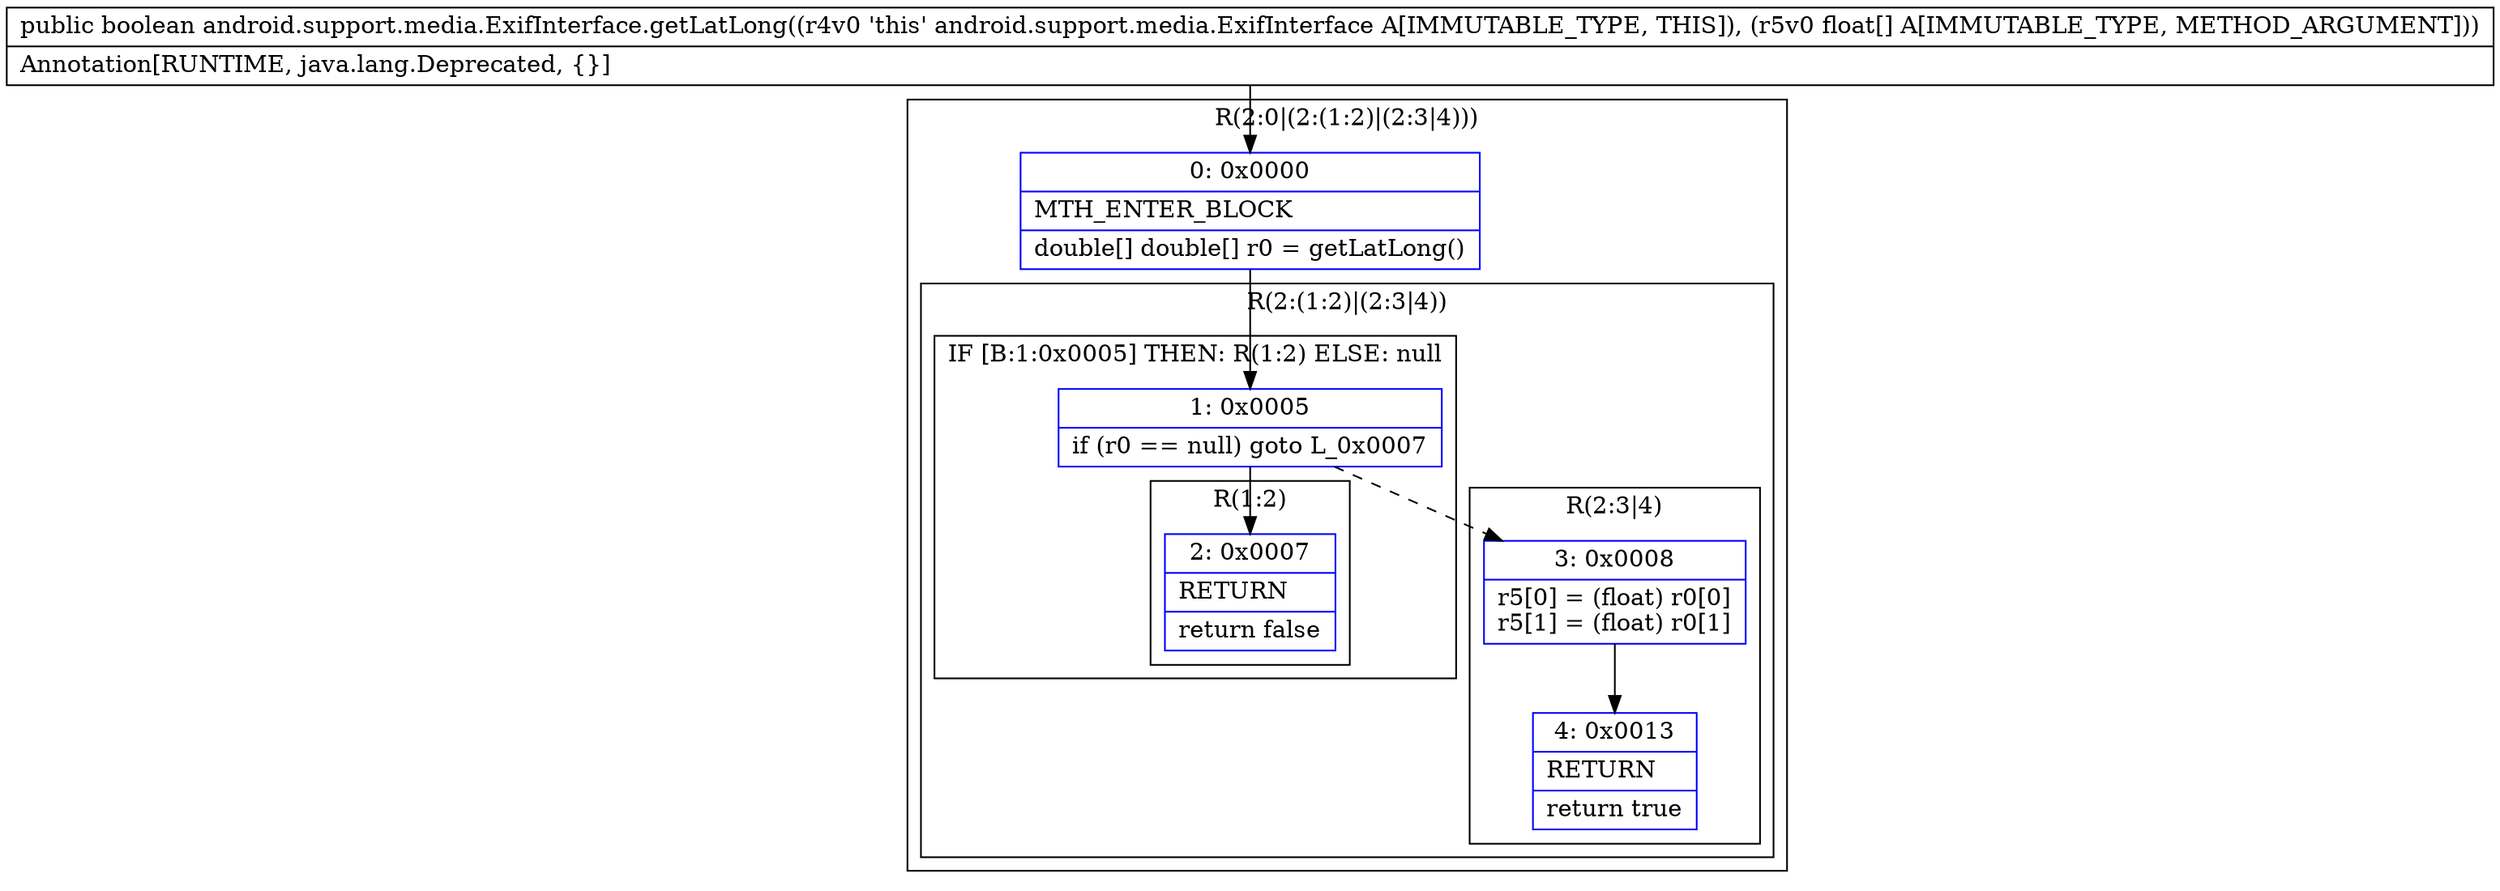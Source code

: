 digraph "CFG forandroid.support.media.ExifInterface.getLatLong([F)Z" {
subgraph cluster_Region_1435477135 {
label = "R(2:0|(2:(1:2)|(2:3|4)))";
node [shape=record,color=blue];
Node_0 [shape=record,label="{0\:\ 0x0000|MTH_ENTER_BLOCK\l|double[] double[] r0 = getLatLong()\l}"];
subgraph cluster_Region_347959540 {
label = "R(2:(1:2)|(2:3|4))";
node [shape=record,color=blue];
subgraph cluster_IfRegion_788206574 {
label = "IF [B:1:0x0005] THEN: R(1:2) ELSE: null";
node [shape=record,color=blue];
Node_1 [shape=record,label="{1\:\ 0x0005|if (r0 == null) goto L_0x0007\l}"];
subgraph cluster_Region_291256704 {
label = "R(1:2)";
node [shape=record,color=blue];
Node_2 [shape=record,label="{2\:\ 0x0007|RETURN\l|return false\l}"];
}
}
subgraph cluster_Region_942000621 {
label = "R(2:3|4)";
node [shape=record,color=blue];
Node_3 [shape=record,label="{3\:\ 0x0008|r5[0] = (float) r0[0]\lr5[1] = (float) r0[1]\l}"];
Node_4 [shape=record,label="{4\:\ 0x0013|RETURN\l|return true\l}"];
}
}
}
MethodNode[shape=record,label="{public boolean android.support.media.ExifInterface.getLatLong((r4v0 'this' android.support.media.ExifInterface A[IMMUTABLE_TYPE, THIS]), (r5v0 float[] A[IMMUTABLE_TYPE, METHOD_ARGUMENT]))  | Annotation[RUNTIME, java.lang.Deprecated, \{\}]\l}"];
MethodNode -> Node_0;
Node_0 -> Node_1;
Node_1 -> Node_2;
Node_1 -> Node_3[style=dashed];
Node_3 -> Node_4;
}

